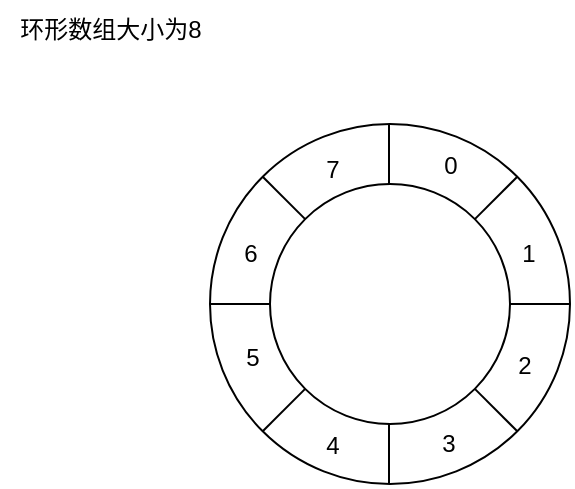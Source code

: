 <mxfile version="26.2.4">
  <diagram name="第 1 页" id="UvsfTeLKsxRIxpYczAA-">
    <mxGraphModel dx="1428" dy="790" grid="1" gridSize="10" guides="1" tooltips="1" connect="1" arrows="1" fold="1" page="1" pageScale="1" pageWidth="827" pageHeight="1169" math="0" shadow="0">
      <root>
        <mxCell id="0" />
        <mxCell id="1" parent="0" />
        <mxCell id="cgL8PmmHujaEntG1jmxc-2" value="" style="ellipse;whiteSpace=wrap;html=1;aspect=fixed;" vertex="1" parent="1">
          <mxGeometry x="260" y="200" width="180" height="180" as="geometry" />
        </mxCell>
        <mxCell id="cgL8PmmHujaEntG1jmxc-1" value="" style="ellipse;whiteSpace=wrap;html=1;aspect=fixed;" vertex="1" parent="1">
          <mxGeometry x="290" y="230" width="120" height="120" as="geometry" />
        </mxCell>
        <mxCell id="cgL8PmmHujaEntG1jmxc-10" value="" style="endArrow=none;html=1;rounded=0;" edge="1" parent="1">
          <mxGeometry width="50" height="50" relative="1" as="geometry">
            <mxPoint x="349.5" y="380" as="sourcePoint" />
            <mxPoint x="349.5" y="350" as="targetPoint" />
          </mxGeometry>
        </mxCell>
        <mxCell id="cgL8PmmHujaEntG1jmxc-11" value="" style="endArrow=none;html=1;rounded=0;exitX=1;exitY=1;exitDx=0;exitDy=0;entryX=1;entryY=1;entryDx=0;entryDy=0;" edge="1" parent="1" source="cgL8PmmHujaEntG1jmxc-2" target="cgL8PmmHujaEntG1jmxc-1">
          <mxGeometry width="50" height="50" relative="1" as="geometry">
            <mxPoint x="400" y="360" as="sourcePoint" />
            <mxPoint x="400" y="330" as="targetPoint" />
          </mxGeometry>
        </mxCell>
        <mxCell id="cgL8PmmHujaEntG1jmxc-12" value="环形数组大小为8" style="text;html=1;align=center;verticalAlign=middle;resizable=0;points=[];autosize=1;strokeColor=none;fillColor=none;" vertex="1" parent="1">
          <mxGeometry x="155" y="138" width="110" height="30" as="geometry" />
        </mxCell>
        <mxCell id="cgL8PmmHujaEntG1jmxc-13" value="" style="endArrow=none;html=1;rounded=0;exitX=1;exitY=0.5;exitDx=0;exitDy=0;" edge="1" parent="1" source="cgL8PmmHujaEntG1jmxc-2" target="cgL8PmmHujaEntG1jmxc-1">
          <mxGeometry width="50" height="50" relative="1" as="geometry">
            <mxPoint x="414" y="320" as="sourcePoint" />
            <mxPoint x="414" y="290" as="targetPoint" />
          </mxGeometry>
        </mxCell>
        <mxCell id="cgL8PmmHujaEntG1jmxc-14" value="" style="endArrow=none;html=1;rounded=0;exitX=0;exitY=0.5;exitDx=0;exitDy=0;" edge="1" parent="1" source="cgL8PmmHujaEntG1jmxc-2" target="cgL8PmmHujaEntG1jmxc-1">
          <mxGeometry width="50" height="50" relative="1" as="geometry">
            <mxPoint x="290" y="350" as="sourcePoint" />
            <mxPoint x="290" y="320" as="targetPoint" />
          </mxGeometry>
        </mxCell>
        <mxCell id="cgL8PmmHujaEntG1jmxc-15" value="" style="endArrow=none;html=1;rounded=0;" edge="1" parent="1">
          <mxGeometry width="50" height="50" relative="1" as="geometry">
            <mxPoint x="349.5" y="230" as="sourcePoint" />
            <mxPoint x="349.5" y="200" as="targetPoint" />
          </mxGeometry>
        </mxCell>
        <mxCell id="cgL8PmmHujaEntG1jmxc-16" value="" style="endArrow=none;html=1;rounded=0;exitX=1;exitY=0;exitDx=0;exitDy=0;entryX=1;entryY=0;entryDx=0;entryDy=0;" edge="1" parent="1" source="cgL8PmmHujaEntG1jmxc-1" target="cgL8PmmHujaEntG1jmxc-2">
          <mxGeometry width="50" height="50" relative="1" as="geometry">
            <mxPoint x="400" y="250" as="sourcePoint" />
            <mxPoint x="400" y="220" as="targetPoint" />
          </mxGeometry>
        </mxCell>
        <mxCell id="cgL8PmmHujaEntG1jmxc-17" value="0" style="text;html=1;align=center;verticalAlign=middle;resizable=0;points=[];autosize=1;strokeColor=none;fillColor=none;" vertex="1" parent="1">
          <mxGeometry x="365" y="206" width="30" height="30" as="geometry" />
        </mxCell>
        <mxCell id="cgL8PmmHujaEntG1jmxc-18" value="" style="endArrow=none;html=1;rounded=0;exitX=0;exitY=1;exitDx=0;exitDy=0;entryX=0;entryY=1;entryDx=0;entryDy=0;" edge="1" parent="1" source="cgL8PmmHujaEntG1jmxc-2" target="cgL8PmmHujaEntG1jmxc-1">
          <mxGeometry width="50" height="50" relative="1" as="geometry">
            <mxPoint x="300" y="360" as="sourcePoint" />
            <mxPoint x="300" y="330" as="targetPoint" />
          </mxGeometry>
        </mxCell>
        <mxCell id="cgL8PmmHujaEntG1jmxc-19" value="" style="endArrow=none;html=1;rounded=0;exitX=0;exitY=0;exitDx=0;exitDy=0;entryX=0;entryY=0;entryDx=0;entryDy=0;" edge="1" parent="1" source="cgL8PmmHujaEntG1jmxc-1" target="cgL8PmmHujaEntG1jmxc-2">
          <mxGeometry width="50" height="50" relative="1" as="geometry">
            <mxPoint x="290" y="250" as="sourcePoint" />
            <mxPoint x="290" y="220" as="targetPoint" />
          </mxGeometry>
        </mxCell>
        <mxCell id="cgL8PmmHujaEntG1jmxc-21" value="1" style="text;html=1;align=center;verticalAlign=middle;resizable=0;points=[];autosize=1;strokeColor=none;fillColor=none;" vertex="1" parent="1">
          <mxGeometry x="404" y="250" width="30" height="30" as="geometry" />
        </mxCell>
        <mxCell id="cgL8PmmHujaEntG1jmxc-22" value="2" style="text;html=1;align=center;verticalAlign=middle;resizable=0;points=[];autosize=1;strokeColor=none;fillColor=none;" vertex="1" parent="1">
          <mxGeometry x="402" y="306" width="30" height="30" as="geometry" />
        </mxCell>
        <mxCell id="cgL8PmmHujaEntG1jmxc-23" value="3" style="text;html=1;align=center;verticalAlign=middle;resizable=0;points=[];autosize=1;strokeColor=none;fillColor=none;" vertex="1" parent="1">
          <mxGeometry x="364" y="345" width="30" height="30" as="geometry" />
        </mxCell>
        <mxCell id="cgL8PmmHujaEntG1jmxc-24" value="4" style="text;html=1;align=center;verticalAlign=middle;resizable=0;points=[];autosize=1;strokeColor=none;fillColor=none;" vertex="1" parent="1">
          <mxGeometry x="306" y="346" width="30" height="30" as="geometry" />
        </mxCell>
        <mxCell id="cgL8PmmHujaEntG1jmxc-25" value="5" style="text;html=1;align=center;verticalAlign=middle;resizable=0;points=[];autosize=1;strokeColor=none;fillColor=none;" vertex="1" parent="1">
          <mxGeometry x="266" y="302" width="30" height="30" as="geometry" />
        </mxCell>
        <mxCell id="cgL8PmmHujaEntG1jmxc-26" value="6" style="text;html=1;align=center;verticalAlign=middle;resizable=0;points=[];autosize=1;strokeColor=none;fillColor=none;" vertex="1" parent="1">
          <mxGeometry x="265" y="250" width="30" height="30" as="geometry" />
        </mxCell>
        <mxCell id="cgL8PmmHujaEntG1jmxc-27" value="7" style="text;html=1;align=center;verticalAlign=middle;resizable=0;points=[];autosize=1;strokeColor=none;fillColor=none;" vertex="1" parent="1">
          <mxGeometry x="306" y="208" width="30" height="30" as="geometry" />
        </mxCell>
      </root>
    </mxGraphModel>
  </diagram>
</mxfile>

